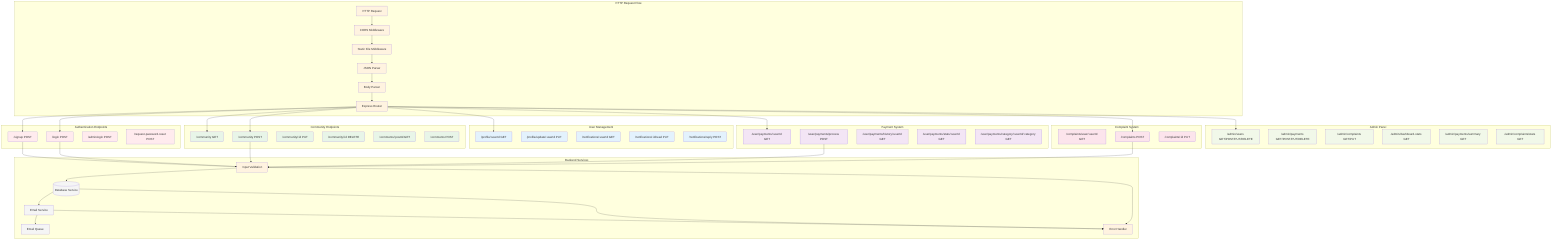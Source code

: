 graph TD
    subgraph "HTTP Request Flow"
        REQ[HTTP Request] --> CORS[CORS Middleware]
        CORS --> STATIC[Static File Middleware]
        STATIC --> JSON[JSON Parser]
        JSON --> BODY[Body Parser]
        BODY --> ROUTER[Express Router]
    end
    
    subgraph "Authentication Endpoints"
        AUTH_SIGNUP["/signup POST"]
        AUTH_LOGIN["/login POST"]
        AUTH_ADMIN["/adminlogin POST"]
        AUTH_RESET["/request-password-reset POST"]
    end
    
    subgraph "Community Endpoints"
        COMM_GET["/community GET"]
        COMM_POST["/community POST"]
        COMM_PUT["/community/:id PUT"]
        COMM_DEL["/community/:id DELETE"]
        COMM_COMMENTS_GET["/comments/:postId GET"]
        COMM_COMMENTS_POST["/comments POST"]
    end
    
    subgraph "User Management"
        USER_PROFILE_GET["/profile/:userId GET"]
        USER_PROFILE_PUT["/profile/update/:userId PUT"]
        USER_NOTIF_GET["/notifications/:userId GET"]
        USER_NOTIF_PUT["/notifications/:id/read PUT"]
        USER_NOTIF_POST["/notifications/reply POST"]
    end
    
    subgraph "Payment System"
        PAY_USER_GET["/user/payments/:userId GET"]
        PAY_PROCESS["/user/payments/process POST"]
        PAY_HISTORY["/user/payments/history/:userId GET"]
        PAY_STATS["/user/payments/stats/:userId GET"]
        PAY_CATEGORY["/user/payments/category/:userId/:category GET"]
    end
    
    subgraph "Complaint System"
        COMP_USER_GET["/complaints/user/:userId GET"]
        COMP_POST["/complaints POST"]
        COMP_PUT["/complaints/:id PUT"]
    end
    
    subgraph "Admin Panel"
        ADMIN_USERS["/admin/users GET/POST/PUT/DELETE"]
        ADMIN_PAYMENTS["/admin/payments GET/POST/PUT/DELETE"]
        ADMIN_COMPLAINTS["/admin/complaints GET/PUT"]
        ADMIN_STATS["/admin/dashboard-stats GET"]
        ADMIN_PAY_SUMMARY["/admin/payments/summary GET"]
        ADMIN_COMP_STATS["/admin/complaints/stats GET"]
    end
    
    subgraph "Backend Services"
        DB_SERVICE[(Database Service)]
        EMAIL_SERVICE[Email Service]
        QUEUE_SERVICE[Email Queue]
        VALIDATION[Input Validation]
        ERROR_HANDLER[Error Handler]
    end
    
    ROUTER --> AUTH_SIGNUP
    ROUTER --> AUTH_LOGIN
    ROUTER --> COMM_GET
    ROUTER --> COMM_POST
    ROUTER --> USER_PROFILE_GET
    ROUTER --> PAY_USER_GET
    ROUTER --> COMP_POST
    ROUTER --> ADMIN_USERS
    
    AUTH_SIGNUP --> VALIDATION
    AUTH_LOGIN --> VALIDATION
    COMM_POST --> VALIDATION
    PAY_PROCESS --> VALIDATION
    COMP_POST --> VALIDATION
    
    VALIDATION --> DB_SERVICE
    DB_SERVICE --> EMAIL_SERVICE
    EMAIL_SERVICE --> QUEUE_SERVICE
    
    VALIDATION --> ERROR_HANDLER
    DB_SERVICE --> ERROR_HANDLER
    EMAIL_SERVICE --> ERROR_HANDLER
    
    classDef middleware fill:#fff3e0
    classDef auth fill:#ffebee
    classDef community fill:#e8f5e8
    classDef user fill:#e3f2fd
    classDef payment fill:#f3e5f5
    classDef complaint fill:#fce4ec
    classDef admin fill:#f1f8e9
    classDef service fill:#f5f5f5
    
    class REQ,CORS,STATIC,JSON,BODY,ROUTER,VALIDATION,ERROR_HANDLER middleware
    class AUTH_SIGNUP,AUTH_LOGIN,AUTH_ADMIN,AUTH_RESET auth
    class COMM_GET,COMM_POST,COMM_PUT,COMM_DEL,COMM_COMMENTS_GET,COMM_COMMENTS_POST community
    class USER_PROFILE_GET,USER_PROFILE_PUT,USER_NOTIF_GET,USER_NOTIF_PUT,USER_NOTIF_POST user
    class PAY_USER_GET,PAY_PROCESS,PAY_HISTORY,PAY_STATS,PAY_CATEGORY payment
    class COMP_USER_GET,COMP_POST,COMP_PUT complaint
    class ADMIN_USERS,ADMIN_PAYMENTS,ADMIN_COMPLAINTS,ADMIN_STATS,ADMIN_PAY_SUMMARY,ADMIN_COMP_STATS admin
    class DB_SERVICE,EMAIL_SERVICE,QUEUE_SERVICE service